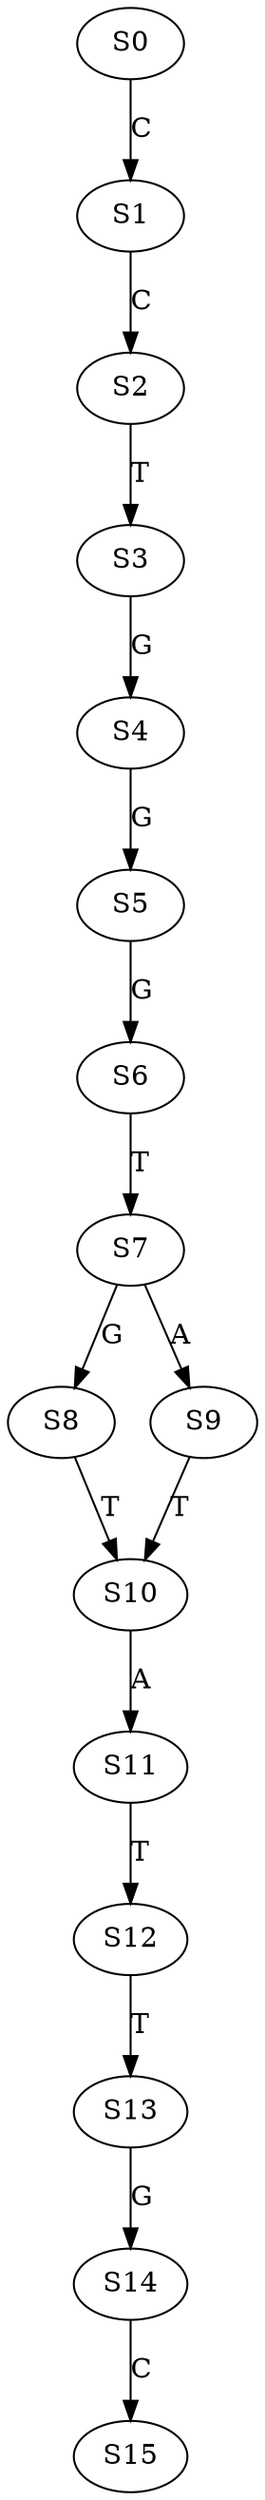 strict digraph  {
	S0 -> S1 [ label = C ];
	S1 -> S2 [ label = C ];
	S2 -> S3 [ label = T ];
	S3 -> S4 [ label = G ];
	S4 -> S5 [ label = G ];
	S5 -> S6 [ label = G ];
	S6 -> S7 [ label = T ];
	S7 -> S8 [ label = G ];
	S7 -> S9 [ label = A ];
	S8 -> S10 [ label = T ];
	S9 -> S10 [ label = T ];
	S10 -> S11 [ label = A ];
	S11 -> S12 [ label = T ];
	S12 -> S13 [ label = T ];
	S13 -> S14 [ label = G ];
	S14 -> S15 [ label = C ];
}
